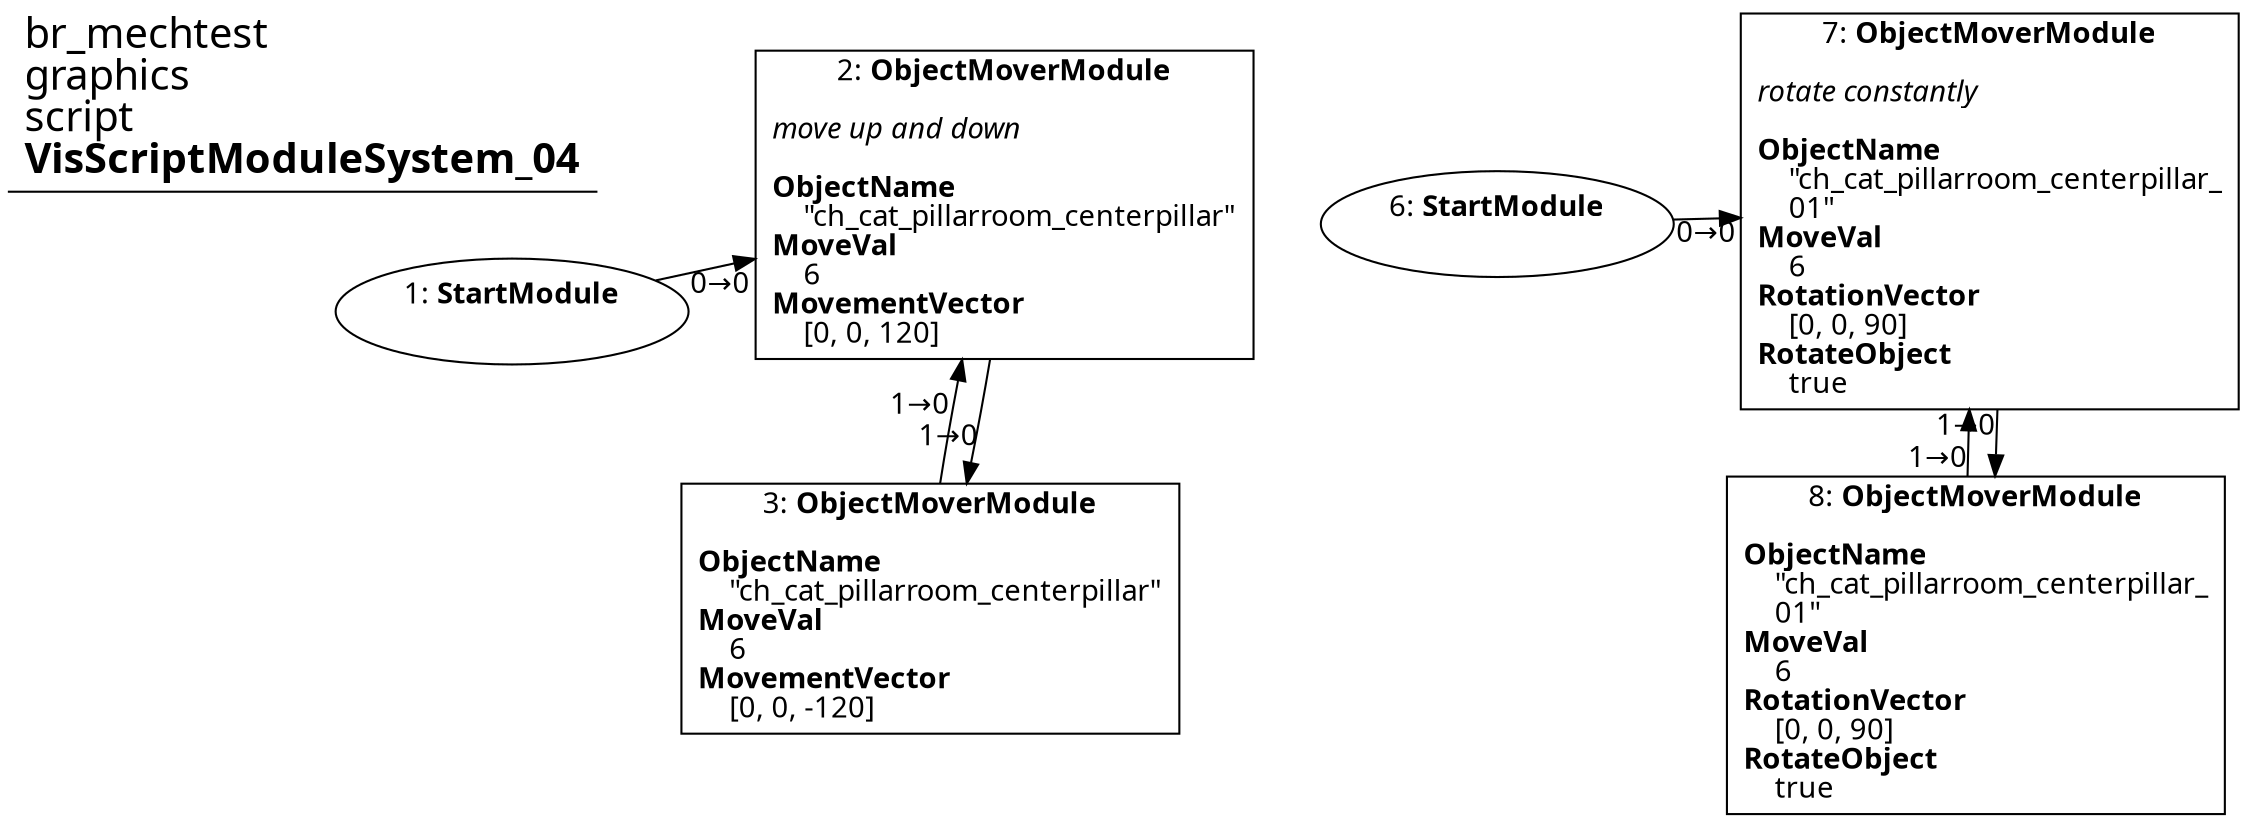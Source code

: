 digraph {
    layout = fdp;
    overlap = prism;
    sep = "+16";
    splines = spline;

    node [ shape = box ];

    graph [ fontname = "Segoe UI" ];
    node [ fontname = "Segoe UI" ];
    edge [ fontname = "Segoe UI" ];

    1 [ label = <1: <b>StartModule</b><br/><br/>> ];
    1 [ shape = oval ]
    1 [ pos = "0.124000005,-0.179!" ];
    1 -> 2 [ label = "0→0" ];

    2 [ label = <2: <b>ObjectMoverModule</b><br/><br/><i>move up and down<br align="left"/></i><br align="left"/><b>ObjectName</b><br align="left"/>    &quot;ch_cat_pillarroom_centerpillar&quot;<br align="left"/><b>MoveVal</b><br align="left"/>    6<br align="left"/><b>MovementVector</b><br align="left"/>    [0, 0, 120]<br align="left"/>> ];
    2 [ pos = "0.35900003,-0.179!" ];
    2 -> 3 [ label = "1→0" ];

    3 [ label = <3: <b>ObjectMoverModule</b><br/><br/><b>ObjectName</b><br align="left"/>    &quot;ch_cat_pillarroom_centerpillar&quot;<br align="left"/><b>MoveVal</b><br align="left"/>    6<br align="left"/><b>MovementVector</b><br align="left"/>    [0, 0, -120]<br align="left"/>> ];
    3 [ pos = "0.35900003,-0.37300003!" ];
    3 -> 2 [ label = "1→0" ];

    6 [ label = <6: <b>StartModule</b><br/><br/>> ];
    6 [ shape = oval ]
    6 [ pos = "0.642,-0.187!" ];
    6 -> 7 [ label = "0→0" ];

    7 [ label = <7: <b>ObjectMoverModule</b><br/><br/><i>rotate constantly<br align="left"/></i><br align="left"/><b>ObjectName</b><br align="left"/>    &quot;ch_cat_pillarroom_centerpillar_<br align="left"/>    01&quot;<br align="left"/><b>MoveVal</b><br align="left"/>    6<br align="left"/><b>RotationVector</b><br align="left"/>    [0, 0, 90]<br align="left"/><b>RotateObject</b><br align="left"/>    true<br align="left"/>> ];
    7 [ pos = "0.87600005,-0.187!" ];
    7 -> 8 [ label = "1→0" ];

    8 [ label = <8: <b>ObjectMoverModule</b><br/><br/><b>ObjectName</b><br align="left"/>    &quot;ch_cat_pillarroom_centerpillar_<br align="left"/>    01&quot;<br align="left"/><b>MoveVal</b><br align="left"/>    6<br align="left"/><b>RotationVector</b><br align="left"/>    [0, 0, 90]<br align="left"/><b>RotateObject</b><br align="left"/>    true<br align="left"/>> ];
    8 [ pos = "0.87700003,-0.381!" ];
    8 -> 7 [ label = "1→0" ];

    title [ pos = "0.123,-0.178!" ];
    title [ shape = underline ];
    title [ label = <<font point-size="20">br_mechtest<br align="left"/>graphics<br align="left"/>script<br align="left"/><b>VisScriptModuleSystem_04</b><br align="left"/></font>> ];
}
